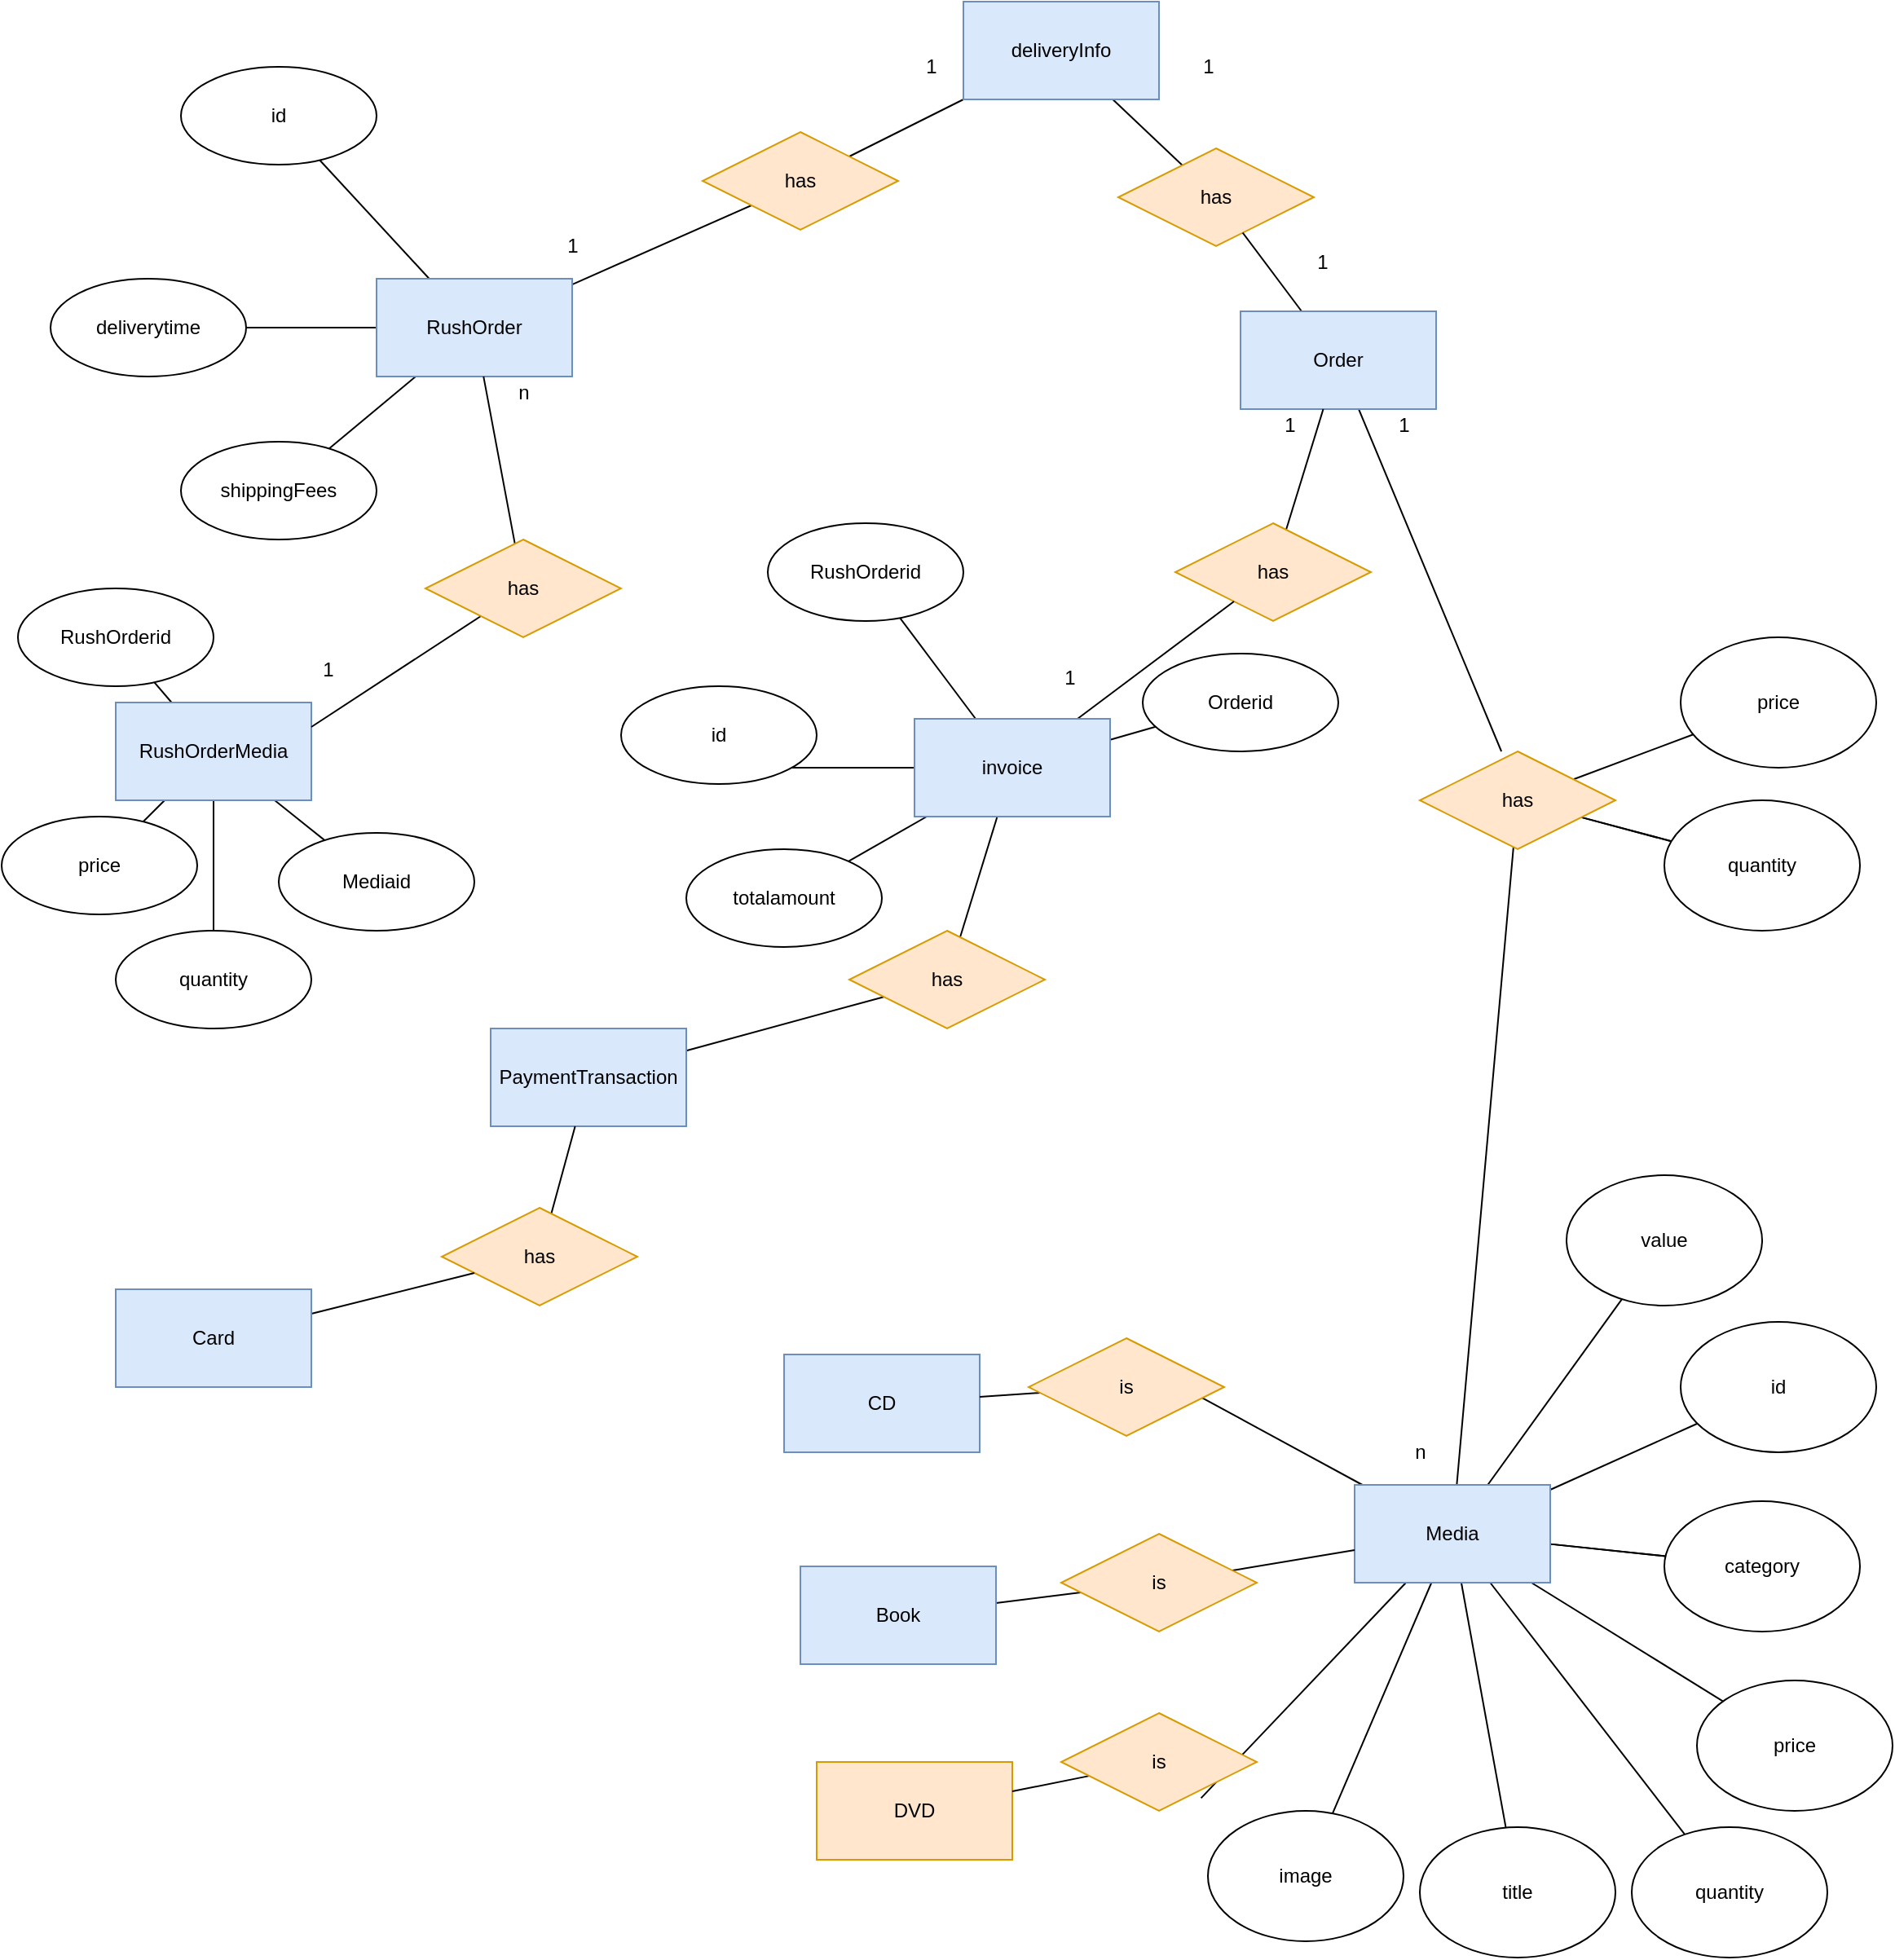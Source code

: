 <mxfile version="20.5.3" type="device"><diagram id="D6kFZZnbfffbo79Yg7L3" name="Trang-1"><mxGraphModel dx="1066" dy="521" grid="1" gridSize="10" guides="1" tooltips="1" connect="1" arrows="1" fold="1" page="1" pageScale="1" pageWidth="1200" pageHeight="1920" math="0" shadow="0"><root><mxCell id="0"/><mxCell id="1" parent="0"/><mxCell id="Bdb0zX65C24aI8Urb9Ca-3" value="" style="rounded=0;orthogonalLoop=1;jettySize=auto;html=1;endArrow=none;endFill=0;" edge="1" parent="1" source="Bdb0zX65C24aI8Urb9Ca-1" target="Bdb0zX65C24aI8Urb9Ca-2"><mxGeometry relative="1" as="geometry"/></mxCell><mxCell id="Bdb0zX65C24aI8Urb9Ca-5" value="" style="rounded=0;orthogonalLoop=1;jettySize=auto;html=1;endArrow=none;endFill=0;" edge="1" parent="1" source="Bdb0zX65C24aI8Urb9Ca-1" target="Bdb0zX65C24aI8Urb9Ca-4"><mxGeometry relative="1" as="geometry"/></mxCell><mxCell id="Bdb0zX65C24aI8Urb9Ca-7" value="" style="rounded=0;orthogonalLoop=1;jettySize=auto;html=1;endArrow=none;endFill=0;" edge="1" parent="1" source="Bdb0zX65C24aI8Urb9Ca-1" target="Bdb0zX65C24aI8Urb9Ca-6"><mxGeometry relative="1" as="geometry"/></mxCell><mxCell id="Bdb0zX65C24aI8Urb9Ca-14" style="rounded=0;orthogonalLoop=1;jettySize=auto;html=1;entryX=0;entryY=1;entryDx=0;entryDy=0;endArrow=none;endFill=0;" edge="1" parent="1" source="Bdb0zX65C24aI8Urb9Ca-1" target="Bdb0zX65C24aI8Urb9Ca-12"><mxGeometry relative="1" as="geometry"/></mxCell><mxCell id="Bdb0zX65C24aI8Urb9Ca-1" value="RushOrder" style="whiteSpace=wrap;html=1;fillColor=#dae8fc;strokeColor=#6c8ebf;" vertex="1" parent="1"><mxGeometry x="240" y="210" width="120" height="60" as="geometry"/></mxCell><mxCell id="Bdb0zX65C24aI8Urb9Ca-2" value="id" style="ellipse;whiteSpace=wrap;html=1;" vertex="1" parent="1"><mxGeometry x="120" y="80" width="120" height="60" as="geometry"/></mxCell><mxCell id="Bdb0zX65C24aI8Urb9Ca-4" value="deliverytime" style="ellipse;whiteSpace=wrap;html=1;" vertex="1" parent="1"><mxGeometry x="40" y="210" width="120" height="60" as="geometry"/></mxCell><mxCell id="Bdb0zX65C24aI8Urb9Ca-6" value="shippingFees" style="ellipse;whiteSpace=wrap;html=1;" vertex="1" parent="1"><mxGeometry x="120" y="310" width="120" height="60" as="geometry"/></mxCell><mxCell id="Bdb0zX65C24aI8Urb9Ca-15" style="rounded=0;orthogonalLoop=1;jettySize=auto;html=1;endArrow=none;endFill=0;" edge="1" parent="1" source="Bdb0zX65C24aI8Urb9Ca-12" target="Bdb0zX65C24aI8Urb9Ca-13"><mxGeometry relative="1" as="geometry"/></mxCell><mxCell id="Bdb0zX65C24aI8Urb9Ca-12" value="has" style="shape=rhombus;perimeter=rhombusPerimeter;whiteSpace=wrap;html=1;align=center;fillColor=#ffe6cc;strokeColor=#d79b00;" vertex="1" parent="1"><mxGeometry x="440" y="120" width="120" height="60" as="geometry"/></mxCell><mxCell id="Bdb0zX65C24aI8Urb9Ca-17" value="" style="edgeStyle=none;rounded=0;orthogonalLoop=1;jettySize=auto;html=1;endArrow=none;endFill=0;" edge="1" parent="1" source="Bdb0zX65C24aI8Urb9Ca-13" target="Bdb0zX65C24aI8Urb9Ca-16"><mxGeometry relative="1" as="geometry"/></mxCell><mxCell id="Bdb0zX65C24aI8Urb9Ca-13" value="deliveryInfo" style="whiteSpace=wrap;html=1;fillColor=#dae8fc;strokeColor=#6c8ebf;" vertex="1" parent="1"><mxGeometry x="600" y="40" width="120" height="60" as="geometry"/></mxCell><mxCell id="Bdb0zX65C24aI8Urb9Ca-16" value="has" style="shape=rhombus;perimeter=rhombusPerimeter;whiteSpace=wrap;html=1;align=center;fillColor=#ffe6cc;strokeColor=#d79b00;" vertex="1" parent="1"><mxGeometry x="695" y="130" width="120" height="60" as="geometry"/></mxCell><mxCell id="Bdb0zX65C24aI8Urb9Ca-19" value="" style="edgeStyle=none;rounded=0;orthogonalLoop=1;jettySize=auto;html=1;endArrow=none;endFill=0;" edge="1" parent="1" source="Bdb0zX65C24aI8Urb9Ca-18" target="Bdb0zX65C24aI8Urb9Ca-16"><mxGeometry relative="1" as="geometry"/></mxCell><mxCell id="Bdb0zX65C24aI8Urb9Ca-85" style="edgeStyle=none;rounded=0;orthogonalLoop=1;jettySize=auto;html=1;entryX=0.417;entryY=0;entryDx=0;entryDy=0;entryPerimeter=0;endArrow=none;endFill=0;" edge="1" parent="1" source="Bdb0zX65C24aI8Urb9Ca-18" target="Bdb0zX65C24aI8Urb9Ca-75"><mxGeometry relative="1" as="geometry"/></mxCell><mxCell id="Bdb0zX65C24aI8Urb9Ca-18" value="Order" style="whiteSpace=wrap;html=1;fillColor=#dae8fc;strokeColor=#6c8ebf;" vertex="1" parent="1"><mxGeometry x="770" y="230" width="120" height="60" as="geometry"/></mxCell><mxCell id="Bdb0zX65C24aI8Urb9Ca-21" value="" style="edgeStyle=none;rounded=0;orthogonalLoop=1;jettySize=auto;html=1;endArrow=none;endFill=0;" edge="1" parent="1" source="Bdb0zX65C24aI8Urb9Ca-20" target="Bdb0zX65C24aI8Urb9Ca-18"><mxGeometry relative="1" as="geometry"/></mxCell><mxCell id="Bdb0zX65C24aI8Urb9Ca-20" value="has" style="shape=rhombus;perimeter=rhombusPerimeter;whiteSpace=wrap;html=1;align=center;fillColor=#ffe6cc;strokeColor=#d79b00;" vertex="1" parent="1"><mxGeometry x="730" y="360" width="120" height="60" as="geometry"/></mxCell><mxCell id="Bdb0zX65C24aI8Urb9Ca-23" style="edgeStyle=none;rounded=0;orthogonalLoop=1;jettySize=auto;html=1;endArrow=none;endFill=0;" edge="1" parent="1" source="Bdb0zX65C24aI8Urb9Ca-22" target="Bdb0zX65C24aI8Urb9Ca-20"><mxGeometry relative="1" as="geometry"/></mxCell><mxCell id="Bdb0zX65C24aI8Urb9Ca-25" value="" style="edgeStyle=none;rounded=0;orthogonalLoop=1;jettySize=auto;html=1;endArrow=none;endFill=0;" edge="1" parent="1" source="Bdb0zX65C24aI8Urb9Ca-22"><mxGeometry relative="1" as="geometry"><mxPoint x="470" y="510" as="targetPoint"/></mxGeometry></mxCell><mxCell id="Bdb0zX65C24aI8Urb9Ca-27" value="" style="edgeStyle=none;rounded=0;orthogonalLoop=1;jettySize=auto;html=1;endArrow=none;endFill=0;" edge="1" parent="1" source="Bdb0zX65C24aI8Urb9Ca-22" target="Bdb0zX65C24aI8Urb9Ca-26"><mxGeometry relative="1" as="geometry"/></mxCell><mxCell id="Bdb0zX65C24aI8Urb9Ca-29" value="" style="edgeStyle=none;rounded=0;orthogonalLoop=1;jettySize=auto;html=1;endArrow=none;endFill=0;" edge="1" parent="1" source="Bdb0zX65C24aI8Urb9Ca-22" target="Bdb0zX65C24aI8Urb9Ca-28"><mxGeometry relative="1" as="geometry"/></mxCell><mxCell id="Bdb0zX65C24aI8Urb9Ca-31" value="" style="edgeStyle=none;rounded=0;orthogonalLoop=1;jettySize=auto;html=1;endArrow=none;endFill=0;" edge="1" parent="1" source="Bdb0zX65C24aI8Urb9Ca-22" target="Bdb0zX65C24aI8Urb9Ca-30"><mxGeometry relative="1" as="geometry"/></mxCell><mxCell id="Bdb0zX65C24aI8Urb9Ca-33" style="edgeStyle=none;rounded=0;orthogonalLoop=1;jettySize=auto;html=1;endArrow=none;endFill=0;" edge="1" parent="1" source="Bdb0zX65C24aI8Urb9Ca-22" target="Bdb0zX65C24aI8Urb9Ca-32"><mxGeometry relative="1" as="geometry"/></mxCell><mxCell id="Bdb0zX65C24aI8Urb9Ca-22" value="invoice" style="whiteSpace=wrap;html=1;fillColor=#dae8fc;strokeColor=#6c8ebf;" vertex="1" parent="1"><mxGeometry x="570" y="480" width="120" height="60" as="geometry"/></mxCell><mxCell id="Bdb0zX65C24aI8Urb9Ca-24" value="id" style="ellipse;whiteSpace=wrap;html=1;" vertex="1" parent="1"><mxGeometry x="390" y="460" width="120" height="60" as="geometry"/></mxCell><mxCell id="Bdb0zX65C24aI8Urb9Ca-26" value="totalamount" style="ellipse;whiteSpace=wrap;html=1;" vertex="1" parent="1"><mxGeometry x="430" y="560" width="120" height="60" as="geometry"/></mxCell><mxCell id="Bdb0zX65C24aI8Urb9Ca-28" value="Orderid" style="ellipse;whiteSpace=wrap;html=1;" vertex="1" parent="1"><mxGeometry x="710" y="440" width="120" height="60" as="geometry"/></mxCell><mxCell id="Bdb0zX65C24aI8Urb9Ca-30" value="RushOrderid" style="ellipse;whiteSpace=wrap;html=1;" vertex="1" parent="1"><mxGeometry x="480" y="360" width="120" height="60" as="geometry"/></mxCell><mxCell id="Bdb0zX65C24aI8Urb9Ca-35" style="edgeStyle=none;rounded=0;orthogonalLoop=1;jettySize=auto;html=1;endArrow=none;endFill=0;" edge="1" parent="1" source="Bdb0zX65C24aI8Urb9Ca-32" target="Bdb0zX65C24aI8Urb9Ca-34"><mxGeometry relative="1" as="geometry"/></mxCell><mxCell id="Bdb0zX65C24aI8Urb9Ca-32" value="has" style="shape=rhombus;perimeter=rhombusPerimeter;whiteSpace=wrap;html=1;align=center;fillColor=#ffe6cc;strokeColor=#d79b00;" vertex="1" parent="1"><mxGeometry x="530" y="610" width="120" height="60" as="geometry"/></mxCell><mxCell id="Bdb0zX65C24aI8Urb9Ca-34" value="PaymentTransaction" style="whiteSpace=wrap;html=1;fillColor=#dae8fc;strokeColor=#6c8ebf;" vertex="1" parent="1"><mxGeometry x="310" y="670" width="120" height="60" as="geometry"/></mxCell><mxCell id="Bdb0zX65C24aI8Urb9Ca-39" style="edgeStyle=none;rounded=0;orthogonalLoop=1;jettySize=auto;html=1;endArrow=none;endFill=0;" edge="1" parent="1" source="Bdb0zX65C24aI8Urb9Ca-36" target="Bdb0zX65C24aI8Urb9Ca-34"><mxGeometry relative="1" as="geometry"/></mxCell><mxCell id="Bdb0zX65C24aI8Urb9Ca-36" value="has" style="shape=rhombus;perimeter=rhombusPerimeter;whiteSpace=wrap;html=1;align=center;fillColor=#ffe6cc;strokeColor=#d79b00;" vertex="1" parent="1"><mxGeometry x="280" y="780" width="120" height="60" as="geometry"/></mxCell><mxCell id="Bdb0zX65C24aI8Urb9Ca-38" style="edgeStyle=none;rounded=0;orthogonalLoop=1;jettySize=auto;html=1;endArrow=none;endFill=0;" edge="1" parent="1" source="Bdb0zX65C24aI8Urb9Ca-37" target="Bdb0zX65C24aI8Urb9Ca-36"><mxGeometry relative="1" as="geometry"/></mxCell><mxCell id="Bdb0zX65C24aI8Urb9Ca-37" value="Card" style="whiteSpace=wrap;html=1;fillColor=#dae8fc;strokeColor=#6c8ebf;" vertex="1" parent="1"><mxGeometry x="80" y="830" width="120" height="60" as="geometry"/></mxCell><mxCell id="Bdb0zX65C24aI8Urb9Ca-42" value="" style="edgeStyle=none;rounded=0;orthogonalLoop=1;jettySize=auto;html=1;endArrow=none;endFill=0;" edge="1" parent="1" source="Bdb0zX65C24aI8Urb9Ca-40" target="Bdb0zX65C24aI8Urb9Ca-41"><mxGeometry relative="1" as="geometry"/></mxCell><mxCell id="Bdb0zX65C24aI8Urb9Ca-44" value="" style="edgeStyle=none;rounded=0;orthogonalLoop=1;jettySize=auto;html=1;endArrow=none;endFill=0;" edge="1" parent="1" source="Bdb0zX65C24aI8Urb9Ca-40" target="Bdb0zX65C24aI8Urb9Ca-43"><mxGeometry relative="1" as="geometry"/></mxCell><mxCell id="Bdb0zX65C24aI8Urb9Ca-46" value="" style="edgeStyle=none;rounded=0;orthogonalLoop=1;jettySize=auto;html=1;endArrow=none;endFill=0;" edge="1" parent="1" source="Bdb0zX65C24aI8Urb9Ca-40" target="Bdb0zX65C24aI8Urb9Ca-45"><mxGeometry relative="1" as="geometry"/></mxCell><mxCell id="Bdb0zX65C24aI8Urb9Ca-48" value="" style="edgeStyle=none;rounded=0;orthogonalLoop=1;jettySize=auto;html=1;endArrow=none;endFill=0;" edge="1" parent="1" source="Bdb0zX65C24aI8Urb9Ca-40" target="Bdb0zX65C24aI8Urb9Ca-47"><mxGeometry relative="1" as="geometry"/></mxCell><mxCell id="Bdb0zX65C24aI8Urb9Ca-40" value="RushOrderMedia" style="whiteSpace=wrap;html=1;fillColor=#dae8fc;strokeColor=#6c8ebf;" vertex="1" parent="1"><mxGeometry x="80" y="470" width="120" height="60" as="geometry"/></mxCell><mxCell id="Bdb0zX65C24aI8Urb9Ca-41" value="price" style="ellipse;whiteSpace=wrap;html=1;" vertex="1" parent="1"><mxGeometry x="10" y="540" width="120" height="60" as="geometry"/></mxCell><mxCell id="Bdb0zX65C24aI8Urb9Ca-43" value="RushOrderid" style="ellipse;whiteSpace=wrap;html=1;" vertex="1" parent="1"><mxGeometry x="20" y="400" width="120" height="60" as="geometry"/></mxCell><mxCell id="Bdb0zX65C24aI8Urb9Ca-45" value="quantity" style="ellipse;whiteSpace=wrap;html=1;" vertex="1" parent="1"><mxGeometry x="80" y="610" width="120" height="60" as="geometry"/></mxCell><mxCell id="Bdb0zX65C24aI8Urb9Ca-47" value="Mediaid" style="ellipse;whiteSpace=wrap;html=1;" vertex="1" parent="1"><mxGeometry x="180" y="550" width="120" height="60" as="geometry"/></mxCell><mxCell id="Bdb0zX65C24aI8Urb9Ca-50" value="" style="edgeStyle=none;rounded=0;orthogonalLoop=1;jettySize=auto;html=1;endArrow=none;endFill=0;" edge="1" parent="1" source="Bdb0zX65C24aI8Urb9Ca-49" target="Bdb0zX65C24aI8Urb9Ca-1"><mxGeometry relative="1" as="geometry"/></mxCell><mxCell id="Bdb0zX65C24aI8Urb9Ca-51" style="edgeStyle=none;rounded=0;orthogonalLoop=1;jettySize=auto;html=1;entryX=1;entryY=0.25;entryDx=0;entryDy=0;endArrow=none;endFill=0;" edge="1" parent="1" source="Bdb0zX65C24aI8Urb9Ca-49" target="Bdb0zX65C24aI8Urb9Ca-40"><mxGeometry relative="1" as="geometry"/></mxCell><mxCell id="Bdb0zX65C24aI8Urb9Ca-49" value="has" style="shape=rhombus;perimeter=rhombusPerimeter;whiteSpace=wrap;html=1;align=center;fillColor=#ffe6cc;strokeColor=#d79b00;" vertex="1" parent="1"><mxGeometry x="270" y="370" width="120" height="60" as="geometry"/></mxCell><mxCell id="Bdb0zX65C24aI8Urb9Ca-55" value="id" style="ellipse;whiteSpace=wrap;html=1;" vertex="1" parent="1"><mxGeometry x="1040" y="850" width="120" height="80" as="geometry"/></mxCell><mxCell id="Bdb0zX65C24aI8Urb9Ca-56" value="category" style="ellipse;whiteSpace=wrap;html=1;" vertex="1" parent="1"><mxGeometry x="1030" y="960" width="120" height="80" as="geometry"/></mxCell><mxCell id="Bdb0zX65C24aI8Urb9Ca-57" value="price" style="ellipse;whiteSpace=wrap;html=1;" vertex="1" parent="1"><mxGeometry x="1050" y="1070" width="120" height="80" as="geometry"/></mxCell><mxCell id="Bdb0zX65C24aI8Urb9Ca-58" value="quantity" style="ellipse;whiteSpace=wrap;html=1;" vertex="1" parent="1"><mxGeometry x="1010" y="1160" width="120" height="80" as="geometry"/></mxCell><mxCell id="Bdb0zX65C24aI8Urb9Ca-59" value="title" style="ellipse;whiteSpace=wrap;html=1;" vertex="1" parent="1"><mxGeometry x="880" y="1160" width="120" height="80" as="geometry"/></mxCell><mxCell id="Bdb0zX65C24aI8Urb9Ca-60" value="image" style="ellipse;whiteSpace=wrap;html=1;" vertex="1" parent="1"><mxGeometry x="750" y="1150" width="120" height="80" as="geometry"/></mxCell><mxCell id="Bdb0zX65C24aI8Urb9Ca-61" value="value" style="ellipse;whiteSpace=wrap;html=1;" vertex="1" parent="1"><mxGeometry x="970" y="760" width="120" height="80" as="geometry"/></mxCell><mxCell id="Bdb0zX65C24aI8Urb9Ca-62" value="" style="edgeStyle=none;rounded=0;orthogonalLoop=1;jettySize=auto;html=1;endArrow=none;endFill=0;" edge="1" parent="1" source="Bdb0zX65C24aI8Urb9Ca-72" target="Bdb0zX65C24aI8Urb9Ca-56"><mxGeometry relative="1" as="geometry"/></mxCell><mxCell id="Bdb0zX65C24aI8Urb9Ca-63" value="" style="edgeStyle=none;rounded=0;orthogonalLoop=1;jettySize=auto;html=1;endArrow=none;endFill=0;" edge="1" parent="1" source="Bdb0zX65C24aI8Urb9Ca-72" target="Bdb0zX65C24aI8Urb9Ca-56"><mxGeometry relative="1" as="geometry"/></mxCell><mxCell id="Bdb0zX65C24aI8Urb9Ca-64" style="edgeStyle=none;rounded=0;orthogonalLoop=1;jettySize=auto;html=1;endArrow=none;endFill=0;" edge="1" parent="1" source="Bdb0zX65C24aI8Urb9Ca-72" target="Bdb0zX65C24aI8Urb9Ca-55"><mxGeometry relative="1" as="geometry"/></mxCell><mxCell id="Bdb0zX65C24aI8Urb9Ca-65" style="edgeStyle=none;rounded=0;orthogonalLoop=1;jettySize=auto;html=1;endArrow=none;endFill=0;" edge="1" parent="1" source="Bdb0zX65C24aI8Urb9Ca-72" target="Bdb0zX65C24aI8Urb9Ca-57"><mxGeometry relative="1" as="geometry"/></mxCell><mxCell id="Bdb0zX65C24aI8Urb9Ca-66" style="edgeStyle=none;rounded=0;orthogonalLoop=1;jettySize=auto;html=1;endArrow=none;endFill=0;" edge="1" parent="1" source="Bdb0zX65C24aI8Urb9Ca-72" target="Bdb0zX65C24aI8Urb9Ca-58"><mxGeometry relative="1" as="geometry"/></mxCell><mxCell id="Bdb0zX65C24aI8Urb9Ca-67" style="edgeStyle=none;rounded=0;orthogonalLoop=1;jettySize=auto;html=1;endArrow=none;endFill=0;" edge="1" parent="1" source="Bdb0zX65C24aI8Urb9Ca-72" target="Bdb0zX65C24aI8Urb9Ca-59"><mxGeometry relative="1" as="geometry"/></mxCell><mxCell id="Bdb0zX65C24aI8Urb9Ca-68" style="edgeStyle=none;rounded=0;orthogonalLoop=1;jettySize=auto;html=1;endArrow=none;endFill=0;" edge="1" parent="1" source="Bdb0zX65C24aI8Urb9Ca-72" target="Bdb0zX65C24aI8Urb9Ca-60"><mxGeometry relative="1" as="geometry"/></mxCell><mxCell id="Bdb0zX65C24aI8Urb9Ca-69" style="edgeStyle=none;rounded=0;orthogonalLoop=1;jettySize=auto;html=1;endArrow=none;endFill=0;" edge="1" parent="1" source="Bdb0zX65C24aI8Urb9Ca-72" target="Bdb0zX65C24aI8Urb9Ca-61"><mxGeometry relative="1" as="geometry"/></mxCell><mxCell id="Bdb0zX65C24aI8Urb9Ca-70" style="edgeStyle=none;rounded=0;orthogonalLoop=1;jettySize=auto;html=1;endArrow=none;endFill=0;" edge="1" parent="1" source="Bdb0zX65C24aI8Urb9Ca-72" target="Bdb0zX65C24aI8Urb9Ca-75"><mxGeometry relative="1" as="geometry"/></mxCell><mxCell id="Bdb0zX65C24aI8Urb9Ca-91" style="edgeStyle=none;rounded=0;orthogonalLoop=1;jettySize=auto;html=1;entryX=0.875;entryY=0.597;entryDx=0;entryDy=0;entryPerimeter=0;endArrow=none;endFill=0;" edge="1" parent="1" source="Bdb0zX65C24aI8Urb9Ca-72" target="Bdb0zX65C24aI8Urb9Ca-89"><mxGeometry relative="1" as="geometry"/></mxCell><mxCell id="Bdb0zX65C24aI8Urb9Ca-92" style="edgeStyle=none;rounded=0;orthogonalLoop=1;jettySize=auto;html=1;entryX=0.715;entryY=0.87;entryDx=0;entryDy=0;entryPerimeter=0;endArrow=none;endFill=0;" edge="1" parent="1" source="Bdb0zX65C24aI8Urb9Ca-72" target="Bdb0zX65C24aI8Urb9Ca-90"><mxGeometry relative="1" as="geometry"/></mxCell><mxCell id="Bdb0zX65C24aI8Urb9Ca-72" value="Media" style="whiteSpace=wrap;html=1;fillColor=#dae8fc;strokeColor=#6c8ebf;" vertex="1" parent="1"><mxGeometry x="840" y="950" width="120" height="60" as="geometry"/></mxCell><mxCell id="Bdb0zX65C24aI8Urb9Ca-73" style="edgeStyle=none;rounded=0;orthogonalLoop=1;jettySize=auto;html=1;endArrow=none;endFill=0;" edge="1" parent="1" source="Bdb0zX65C24aI8Urb9Ca-74" target="Bdb0zX65C24aI8Urb9Ca-72"><mxGeometry relative="1" as="geometry"/></mxCell><mxCell id="Bdb0zX65C24aI8Urb9Ca-94" value="" style="edgeStyle=none;rounded=0;orthogonalLoop=1;jettySize=auto;html=1;endArrow=none;endFill=0;" edge="1" parent="1" source="Bdb0zX65C24aI8Urb9Ca-74" target="Bdb0zX65C24aI8Urb9Ca-87"><mxGeometry relative="1" as="geometry"/></mxCell><mxCell id="Bdb0zX65C24aI8Urb9Ca-74" value="is" style="shape=rhombus;perimeter=rhombusPerimeter;whiteSpace=wrap;html=1;align=center;fillColor=#ffe6cc;strokeColor=#d79b00;" vertex="1" parent="1"><mxGeometry x="660" y="980" width="120" height="60" as="geometry"/></mxCell><mxCell id="Bdb0zX65C24aI8Urb9Ca-82" value="" style="edgeStyle=none;rounded=0;orthogonalLoop=1;jettySize=auto;html=1;endArrow=none;endFill=0;" edge="1" parent="1" source="Bdb0zX65C24aI8Urb9Ca-75" target="Bdb0zX65C24aI8Urb9Ca-79"><mxGeometry relative="1" as="geometry"/></mxCell><mxCell id="Bdb0zX65C24aI8Urb9Ca-83" value="" style="edgeStyle=none;rounded=0;orthogonalLoop=1;jettySize=auto;html=1;endArrow=none;endFill=0;" edge="1" parent="1" source="Bdb0zX65C24aI8Urb9Ca-75" target="Bdb0zX65C24aI8Urb9Ca-79"><mxGeometry relative="1" as="geometry"/></mxCell><mxCell id="Bdb0zX65C24aI8Urb9Ca-84" style="edgeStyle=none;rounded=0;orthogonalLoop=1;jettySize=auto;html=1;endArrow=none;endFill=0;" edge="1" parent="1" source="Bdb0zX65C24aI8Urb9Ca-75" target="Bdb0zX65C24aI8Urb9Ca-77"><mxGeometry relative="1" as="geometry"/></mxCell><mxCell id="Bdb0zX65C24aI8Urb9Ca-75" value="has" style="shape=rhombus;perimeter=rhombusPerimeter;whiteSpace=wrap;html=1;align=center;fillColor=#ffe6cc;strokeColor=#d79b00;" vertex="1" parent="1"><mxGeometry x="880" y="500" width="120" height="60" as="geometry"/></mxCell><mxCell id="Bdb0zX65C24aI8Urb9Ca-77" value="price" style="ellipse;whiteSpace=wrap;html=1;" vertex="1" parent="1"><mxGeometry x="1040" y="430" width="120" height="80" as="geometry"/></mxCell><mxCell id="Bdb0zX65C24aI8Urb9Ca-79" value="quantity" style="ellipse;whiteSpace=wrap;html=1;" vertex="1" parent="1"><mxGeometry x="1030" y="530" width="120" height="80" as="geometry"/></mxCell><mxCell id="Bdb0zX65C24aI8Urb9Ca-86" value="CD" style="whiteSpace=wrap;html=1;fillColor=#dae8fc;strokeColor=#6c8ebf;" vertex="1" parent="1"><mxGeometry x="490" y="870" width="120" height="60" as="geometry"/></mxCell><mxCell id="Bdb0zX65C24aI8Urb9Ca-87" value="Book" style="whiteSpace=wrap;html=1;fillColor=#dae8fc;strokeColor=#6c8ebf;" vertex="1" parent="1"><mxGeometry x="500" y="1000" width="120" height="60" as="geometry"/></mxCell><mxCell id="Bdb0zX65C24aI8Urb9Ca-88" value="DVD" style="whiteSpace=wrap;html=1;fillColor=#ffe6cc;strokeColor=#d79b00;" vertex="1" parent="1"><mxGeometry x="510" y="1120" width="120" height="60" as="geometry"/></mxCell><mxCell id="Bdb0zX65C24aI8Urb9Ca-93" value="" style="edgeStyle=none;rounded=0;orthogonalLoop=1;jettySize=auto;html=1;endArrow=none;endFill=0;" edge="1" parent="1" source="Bdb0zX65C24aI8Urb9Ca-89" target="Bdb0zX65C24aI8Urb9Ca-86"><mxGeometry relative="1" as="geometry"/></mxCell><mxCell id="Bdb0zX65C24aI8Urb9Ca-89" value="is" style="shape=rhombus;perimeter=rhombusPerimeter;whiteSpace=wrap;html=1;align=center;fillColor=#ffe6cc;strokeColor=#d79b00;" vertex="1" parent="1"><mxGeometry x="640" y="860" width="120" height="60" as="geometry"/></mxCell><mxCell id="Bdb0zX65C24aI8Urb9Ca-95" value="" style="edgeStyle=none;rounded=0;orthogonalLoop=1;jettySize=auto;html=1;endArrow=none;endFill=0;" edge="1" parent="1" source="Bdb0zX65C24aI8Urb9Ca-90" target="Bdb0zX65C24aI8Urb9Ca-88"><mxGeometry relative="1" as="geometry"/></mxCell><mxCell id="Bdb0zX65C24aI8Urb9Ca-90" value="is" style="shape=rhombus;perimeter=rhombusPerimeter;whiteSpace=wrap;html=1;align=center;fillColor=#ffe6cc;strokeColor=#d79b00;" vertex="1" parent="1"><mxGeometry x="660" y="1090" width="120" height="60" as="geometry"/></mxCell><mxCell id="Bdb0zX65C24aI8Urb9Ca-98" value="1" style="text;html=1;align=center;verticalAlign=middle;resizable=0;points=[];autosize=1;strokeColor=none;fillColor=none;" vertex="1" parent="1"><mxGeometry x="785" y="285" width="30" height="30" as="geometry"/></mxCell><mxCell id="Bdb0zX65C24aI8Urb9Ca-99" value="1" style="text;html=1;align=center;verticalAlign=middle;resizable=0;points=[];autosize=1;strokeColor=none;fillColor=none;" vertex="1" parent="1"><mxGeometry x="650" y="440" width="30" height="30" as="geometry"/></mxCell><mxCell id="Bdb0zX65C24aI8Urb9Ca-100" value="n" style="text;html=1;align=center;verticalAlign=middle;resizable=0;points=[];autosize=1;strokeColor=none;fillColor=none;" vertex="1" parent="1"><mxGeometry x="865" y="915" width="30" height="30" as="geometry"/></mxCell><mxCell id="Bdb0zX65C24aI8Urb9Ca-101" value="1" style="text;html=1;align=center;verticalAlign=middle;resizable=0;points=[];autosize=1;strokeColor=none;fillColor=none;" vertex="1" parent="1"><mxGeometry x="855" y="285" width="30" height="30" as="geometry"/></mxCell><mxCell id="Bdb0zX65C24aI8Urb9Ca-102" value="n" style="text;html=1;align=center;verticalAlign=middle;resizable=0;points=[];autosize=1;strokeColor=none;fillColor=none;" vertex="1" parent="1"><mxGeometry x="315" y="265" width="30" height="30" as="geometry"/></mxCell><mxCell id="Bdb0zX65C24aI8Urb9Ca-103" value="1" style="text;html=1;align=center;verticalAlign=middle;resizable=0;points=[];autosize=1;strokeColor=none;fillColor=none;" vertex="1" parent="1"><mxGeometry x="195" y="435" width="30" height="30" as="geometry"/></mxCell><mxCell id="Bdb0zX65C24aI8Urb9Ca-106" value="1" style="text;html=1;align=center;verticalAlign=middle;resizable=0;points=[];autosize=1;strokeColor=none;fillColor=none;" vertex="1" parent="1"><mxGeometry x="345" y="175" width="30" height="30" as="geometry"/></mxCell><mxCell id="Bdb0zX65C24aI8Urb9Ca-107" value="1" style="text;html=1;align=center;verticalAlign=middle;resizable=0;points=[];autosize=1;strokeColor=none;fillColor=none;" vertex="1" parent="1"><mxGeometry x="565" y="65" width="30" height="30" as="geometry"/></mxCell><mxCell id="Bdb0zX65C24aI8Urb9Ca-108" value="1" style="text;html=1;align=center;verticalAlign=middle;resizable=0;points=[];autosize=1;strokeColor=none;fillColor=none;" vertex="1" parent="1"><mxGeometry x="735" y="65" width="30" height="30" as="geometry"/></mxCell><mxCell id="Bdb0zX65C24aI8Urb9Ca-109" value="1" style="text;html=1;align=center;verticalAlign=middle;resizable=0;points=[];autosize=1;strokeColor=none;fillColor=none;" vertex="1" parent="1"><mxGeometry x="805" y="185" width="30" height="30" as="geometry"/></mxCell></root></mxGraphModel></diagram></mxfile>